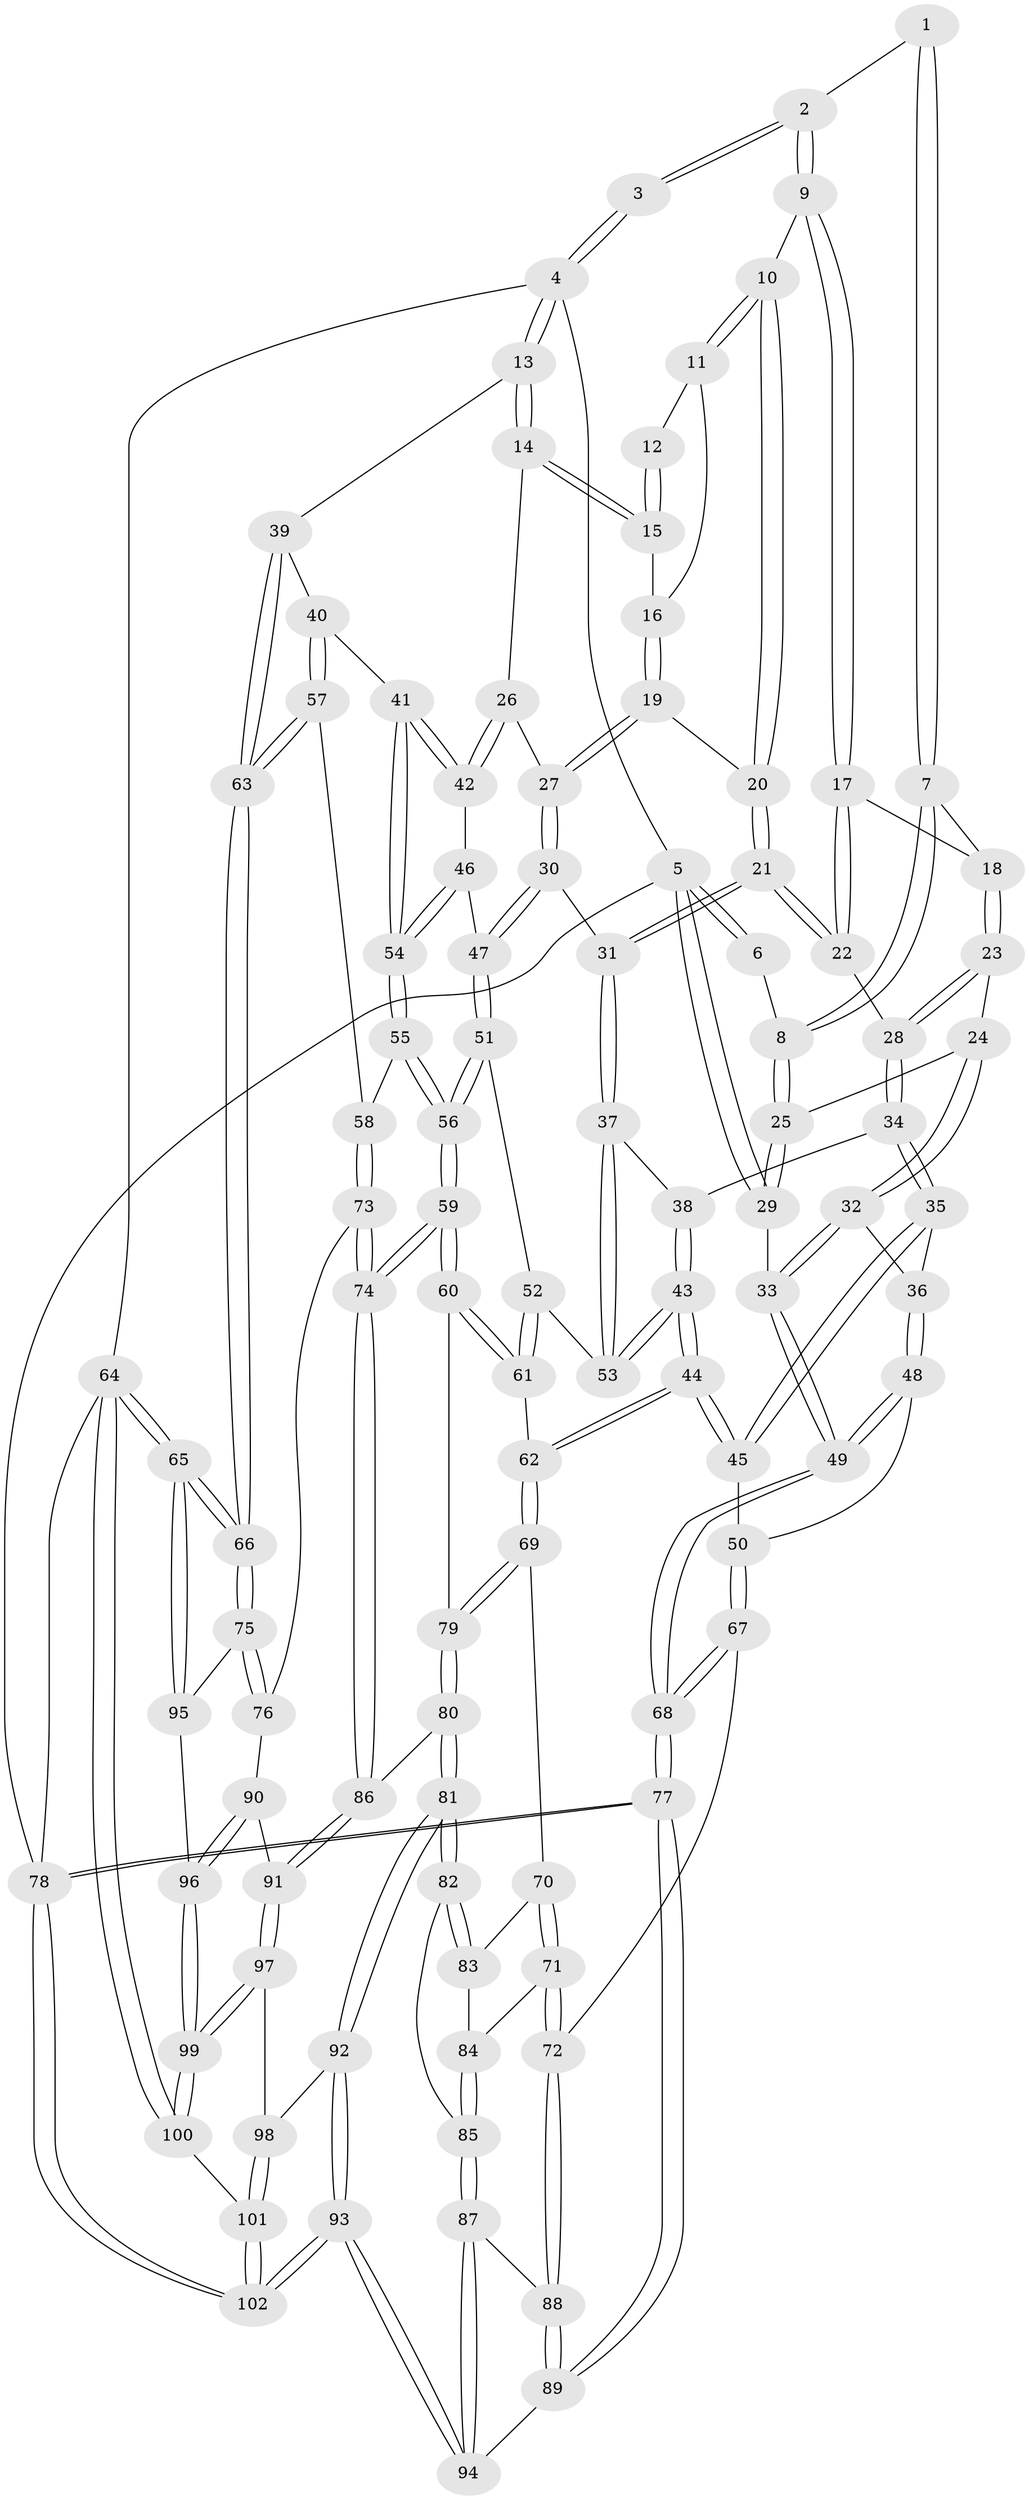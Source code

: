 // Generated by graph-tools (version 1.1) at 2025/38/02/21/25 10:38:58]
// undirected, 102 vertices, 252 edges
graph export_dot {
graph [start="1"]
  node [color=gray90,style=filled];
  1 [pos="+0.25955681863543684+0"];
  2 [pos="+0.4623975141944773+0"];
  3 [pos="+0.9847571250509921+0"];
  4 [pos="+1+0"];
  5 [pos="+0+0"];
  6 [pos="+0.13007965898455143+0"];
  7 [pos="+0.12469043909652083+0.15362342404089926"];
  8 [pos="+0.04424362452983209+0.18746107927554786"];
  9 [pos="+0.46738286578905114+0"];
  10 [pos="+0.4780367646489495+0"];
  11 [pos="+0.6889769541411788+0.07600200109339923"];
  12 [pos="+0.8765688155274761+0"];
  13 [pos="+1+0.25214442062555664"];
  14 [pos="+0.8759480042504565+0.22084464416630675"];
  15 [pos="+0.8408639591282799+0.15376845605653494"];
  16 [pos="+0.7903734592494491+0.14095925969143322"];
  17 [pos="+0.3226790830030476+0.1668626429234682"];
  18 [pos="+0.2212530811301359+0.17660282443490186"];
  19 [pos="+0.6117987572449083+0.2320209518747817"];
  20 [pos="+0.5394930311275334+0.13939924149229113"];
  21 [pos="+0.4313752281309829+0.35443117446349925"];
  22 [pos="+0.32492438748775476+0.2692432701744097"];
  23 [pos="+0.18623835221602794+0.27490155438714176"];
  24 [pos="+0.15052076647416382+0.3040020203778494"];
  25 [pos="+0.031057804341975255+0.19714986095398632"];
  26 [pos="+0.8120062784945388+0.30704003444033207"];
  27 [pos="+0.650393073540876+0.32656052240456335"];
  28 [pos="+0.3205616267342499+0.27311701601010935"];
  29 [pos="+0+0.24745932931527376"];
  30 [pos="+0.6314180731939621+0.3604837801942344"];
  31 [pos="+0.4331159276869487+0.35848515148252996"];
  32 [pos="+0.1632282185596636+0.3479582981723278"];
  33 [pos="+0+0.4471384540072002"];
  34 [pos="+0.24886358383243348+0.36946875557371905"];
  35 [pos="+0.22034972605432088+0.3790898609712207"];
  36 [pos="+0.19032449426771872+0.3774273859555247"];
  37 [pos="+0.41917447045269035+0.41096205934692015"];
  38 [pos="+0.2825971058532908+0.39650092384866353"];
  39 [pos="+1+0.386545048471023"];
  40 [pos="+0.8916108437326196+0.45342536301525826"];
  41 [pos="+0.8543867827197937+0.43458878740419804"];
  42 [pos="+0.8297481894825015+0.3631059372593141"];
  43 [pos="+0.34779071483981844+0.5762816325843816"];
  44 [pos="+0.33501794272790303+0.5949793233693637"];
  45 [pos="+0.2735931677417256+0.5673034306411268"];
  46 [pos="+0.6967254932478366+0.4651876004142292"];
  47 [pos="+0.6317953873976536+0.39710623120844124"];
  48 [pos="+0.11379356003914172+0.5088367527376011"];
  49 [pos="+0+0.4637271026346388"];
  50 [pos="+0.15482677807696876+0.5475722198362989"];
  51 [pos="+0.5670174158566926+0.4953841086750586"];
  52 [pos="+0.529660769276363+0.5148501514844261"];
  53 [pos="+0.42014144756100635+0.5030618874471106"];
  54 [pos="+0.747914328059093+0.5231883529740791"];
  55 [pos="+0.7401882881483094+0.5870282408738278"];
  56 [pos="+0.7013588762575894+0.6151596984766573"];
  57 [pos="+0.9184309557830092+0.6117919629851012"];
  58 [pos="+0.8342850770762384+0.6242294589207351"];
  59 [pos="+0.6329924047066848+0.7245715797010303"];
  60 [pos="+0.6043239245197476+0.7035381964889795"];
  61 [pos="+0.5601404166683137+0.6486858154354663"];
  62 [pos="+0.33597794641329953+0.6014875573592263"];
  63 [pos="+1+0.7460170049784957"];
  64 [pos="+1+1"];
  65 [pos="+1+1"];
  66 [pos="+1+0.7508732777010584"];
  67 [pos="+0.09765288645596004+0.7127589388072402"];
  68 [pos="+0+0.680322274524432"];
  69 [pos="+0.33429437743749785+0.6249318576222854"];
  70 [pos="+0.32931393471201553+0.6307533479351174"];
  71 [pos="+0.16485229180971933+0.7411997193302032"];
  72 [pos="+0.14148540485935188+0.7476474614905783"];
  73 [pos="+0.8213799147731515+0.7269035460359379"];
  74 [pos="+0.6352964741606281+0.7421508472193069"];
  75 [pos="+1+0.7750448574572663"];
  76 [pos="+0.8643193176560716+0.7830033184657208"];
  77 [pos="+0+1"];
  78 [pos="+0+1"];
  79 [pos="+0.39035471699107915+0.6983640162990958"];
  80 [pos="+0.4246597714639255+0.8046670345772037"];
  81 [pos="+0.39805636724078136+0.8636413500203234"];
  82 [pos="+0.2960569593115234+0.807197849073063"];
  83 [pos="+0.29486131551935874+0.7836290489177042"];
  84 [pos="+0.18680513730837917+0.7544019577020226"];
  85 [pos="+0.26851584941378354+0.8230510763083414"];
  86 [pos="+0.6322782560108701+0.7700816132948131"];
  87 [pos="+0.2605087964471124+0.8358339098675391"];
  88 [pos="+0.13995300776698064+0.7973053804836677"];
  89 [pos="+0.13443265113842717+0.8342520397184702"];
  90 [pos="+0.8410156075345777+0.8050118586696478"];
  91 [pos="+0.6396279934124106+0.7940034481468471"];
  92 [pos="+0.39806690636180553+0.8646051773317502"];
  93 [pos="+0.2536075319537562+1"];
  94 [pos="+0.22102006758163054+0.9667275883185811"];
  95 [pos="+0.8304884053362895+0.9131809311323947"];
  96 [pos="+0.8159194315192025+0.9078239794775766"];
  97 [pos="+0.6424883074098289+0.843817509097691"];
  98 [pos="+0.5154830701067094+0.9294661822038761"];
  99 [pos="+0.7075950712459578+0.9435547365942983"];
  100 [pos="+0.6918653225190348+1"];
  101 [pos="+0.48827683424056584+1"];
  102 [pos="+0.2334981423062696+1"];
  1 -- 2;
  1 -- 7;
  1 -- 7;
  2 -- 3;
  2 -- 3;
  2 -- 9;
  2 -- 9;
  3 -- 4;
  3 -- 4;
  4 -- 5;
  4 -- 13;
  4 -- 13;
  4 -- 64;
  5 -- 6;
  5 -- 6;
  5 -- 29;
  5 -- 29;
  5 -- 78;
  6 -- 8;
  7 -- 8;
  7 -- 8;
  7 -- 18;
  8 -- 25;
  8 -- 25;
  9 -- 10;
  9 -- 17;
  9 -- 17;
  10 -- 11;
  10 -- 11;
  10 -- 20;
  10 -- 20;
  11 -- 12;
  11 -- 16;
  12 -- 15;
  12 -- 15;
  13 -- 14;
  13 -- 14;
  13 -- 39;
  14 -- 15;
  14 -- 15;
  14 -- 26;
  15 -- 16;
  16 -- 19;
  16 -- 19;
  17 -- 18;
  17 -- 22;
  17 -- 22;
  18 -- 23;
  18 -- 23;
  19 -- 20;
  19 -- 27;
  19 -- 27;
  20 -- 21;
  20 -- 21;
  21 -- 22;
  21 -- 22;
  21 -- 31;
  21 -- 31;
  22 -- 28;
  23 -- 24;
  23 -- 28;
  23 -- 28;
  24 -- 25;
  24 -- 32;
  24 -- 32;
  25 -- 29;
  25 -- 29;
  26 -- 27;
  26 -- 42;
  26 -- 42;
  27 -- 30;
  27 -- 30;
  28 -- 34;
  28 -- 34;
  29 -- 33;
  30 -- 31;
  30 -- 47;
  30 -- 47;
  31 -- 37;
  31 -- 37;
  32 -- 33;
  32 -- 33;
  32 -- 36;
  33 -- 49;
  33 -- 49;
  34 -- 35;
  34 -- 35;
  34 -- 38;
  35 -- 36;
  35 -- 45;
  35 -- 45;
  36 -- 48;
  36 -- 48;
  37 -- 38;
  37 -- 53;
  37 -- 53;
  38 -- 43;
  38 -- 43;
  39 -- 40;
  39 -- 63;
  39 -- 63;
  40 -- 41;
  40 -- 57;
  40 -- 57;
  41 -- 42;
  41 -- 42;
  41 -- 54;
  41 -- 54;
  42 -- 46;
  43 -- 44;
  43 -- 44;
  43 -- 53;
  43 -- 53;
  44 -- 45;
  44 -- 45;
  44 -- 62;
  44 -- 62;
  45 -- 50;
  46 -- 47;
  46 -- 54;
  46 -- 54;
  47 -- 51;
  47 -- 51;
  48 -- 49;
  48 -- 49;
  48 -- 50;
  49 -- 68;
  49 -- 68;
  50 -- 67;
  50 -- 67;
  51 -- 52;
  51 -- 56;
  51 -- 56;
  52 -- 53;
  52 -- 61;
  52 -- 61;
  54 -- 55;
  54 -- 55;
  55 -- 56;
  55 -- 56;
  55 -- 58;
  56 -- 59;
  56 -- 59;
  57 -- 58;
  57 -- 63;
  57 -- 63;
  58 -- 73;
  58 -- 73;
  59 -- 60;
  59 -- 60;
  59 -- 74;
  59 -- 74;
  60 -- 61;
  60 -- 61;
  60 -- 79;
  61 -- 62;
  62 -- 69;
  62 -- 69;
  63 -- 66;
  63 -- 66;
  64 -- 65;
  64 -- 65;
  64 -- 100;
  64 -- 100;
  64 -- 78;
  65 -- 66;
  65 -- 66;
  65 -- 95;
  65 -- 95;
  66 -- 75;
  66 -- 75;
  67 -- 68;
  67 -- 68;
  67 -- 72;
  68 -- 77;
  68 -- 77;
  69 -- 70;
  69 -- 79;
  69 -- 79;
  70 -- 71;
  70 -- 71;
  70 -- 83;
  71 -- 72;
  71 -- 72;
  71 -- 84;
  72 -- 88;
  72 -- 88;
  73 -- 74;
  73 -- 74;
  73 -- 76;
  74 -- 86;
  74 -- 86;
  75 -- 76;
  75 -- 76;
  75 -- 95;
  76 -- 90;
  77 -- 78;
  77 -- 78;
  77 -- 89;
  77 -- 89;
  78 -- 102;
  78 -- 102;
  79 -- 80;
  79 -- 80;
  80 -- 81;
  80 -- 81;
  80 -- 86;
  81 -- 82;
  81 -- 82;
  81 -- 92;
  81 -- 92;
  82 -- 83;
  82 -- 83;
  82 -- 85;
  83 -- 84;
  84 -- 85;
  84 -- 85;
  85 -- 87;
  85 -- 87;
  86 -- 91;
  86 -- 91;
  87 -- 88;
  87 -- 94;
  87 -- 94;
  88 -- 89;
  88 -- 89;
  89 -- 94;
  90 -- 91;
  90 -- 96;
  90 -- 96;
  91 -- 97;
  91 -- 97;
  92 -- 93;
  92 -- 93;
  92 -- 98;
  93 -- 94;
  93 -- 94;
  93 -- 102;
  93 -- 102;
  95 -- 96;
  96 -- 99;
  96 -- 99;
  97 -- 98;
  97 -- 99;
  97 -- 99;
  98 -- 101;
  98 -- 101;
  99 -- 100;
  99 -- 100;
  100 -- 101;
  101 -- 102;
  101 -- 102;
}
